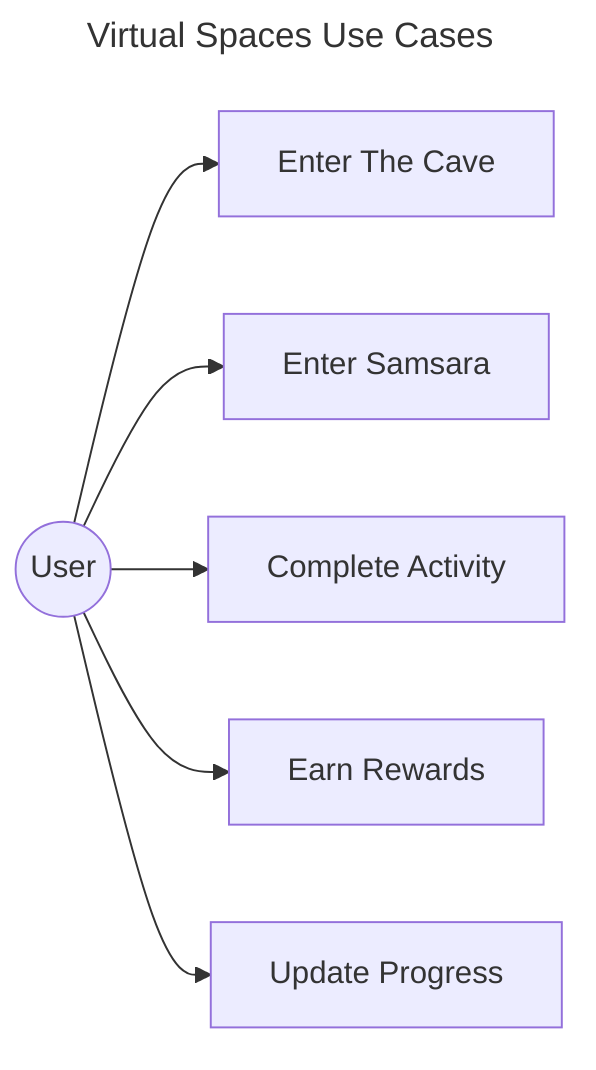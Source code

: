 ---
title: Virtual Spaces Use Cases
---
flowchart LR
    User((User))
    User --> EnterCave[Enter The Cave]
    User --> EnterSamsara[Enter Samsara]
    User --> CompleteActivity[Complete Activity]
    User --> EarnRewards[Earn Rewards]
    User --> UpdateProgress[Update Progress]